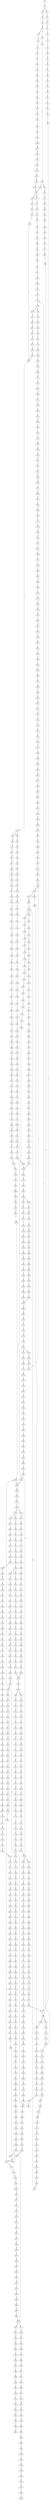 strict digraph  {
	S0 -> S1 [ label = C ];
	S1 -> S2 [ label = G ];
	S1 -> S3 [ label = T ];
	S2 -> S4 [ label = T ];
	S3 -> S5 [ label = T ];
	S4 -> S6 [ label = C ];
	S5 -> S7 [ label = C ];
	S6 -> S8 [ label = G ];
	S7 -> S9 [ label = G ];
	S8 -> S10 [ label = A ];
	S8 -> S11 [ label = T ];
	S9 -> S12 [ label = A ];
	S10 -> S13 [ label = A ];
	S11 -> S14 [ label = G ];
	S12 -> S15 [ label = A ];
	S13 -> S16 [ label = C ];
	S14 -> S17 [ label = C ];
	S15 -> S18 [ label = C ];
	S16 -> S19 [ label = C ];
	S16 -> S20 [ label = A ];
	S17 -> S21 [ label = A ];
	S18 -> S22 [ label = A ];
	S19 -> S23 [ label = T ];
	S20 -> S24 [ label = C ];
	S21 -> S25 [ label = T ];
	S22 -> S26 [ label = C ];
	S23 -> S27 [ label = T ];
	S23 -> S28 [ label = G ];
	S24 -> S29 [ label = C ];
	S25 -> S30 [ label = C ];
	S26 -> S31 [ label = G ];
	S27 -> S32 [ label = C ];
	S28 -> S33 [ label = T ];
	S29 -> S34 [ label = C ];
	S30 -> S35 [ label = C ];
	S31 -> S36 [ label = C ];
	S32 -> S37 [ label = G ];
	S33 -> S38 [ label = C ];
	S34 -> S39 [ label = G ];
	S35 -> S40 [ label = G ];
	S36 -> S41 [ label = G ];
	S37 -> S42 [ label = T ];
	S38 -> S43 [ label = G ];
	S39 -> S44 [ label = T ];
	S40 -> S45 [ label = C ];
	S41 -> S46 [ label = C ];
	S42 -> S47 [ label = A ];
	S43 -> S48 [ label = C ];
	S44 -> S49 [ label = A ];
	S45 -> S50 [ label = A ];
	S46 -> S51 [ label = A ];
	S47 -> S52 [ label = C ];
	S48 -> S53 [ label = G ];
	S49 -> S54 [ label = C ];
	S50 -> S55 [ label = C ];
	S51 -> S56 [ label = C ];
	S52 -> S57 [ label = T ];
	S53 -> S58 [ label = C ];
	S54 -> S59 [ label = G ];
	S55 -> S60 [ label = G ];
	S56 -> S61 [ label = G ];
	S57 -> S62 [ label = T ];
	S58 -> S63 [ label = G ];
	S58 -> S64 [ label = A ];
	S59 -> S65 [ label = T ];
	S60 -> S66 [ label = T ];
	S61 -> S67 [ label = T ];
	S62 -> S68 [ label = C ];
	S63 -> S69 [ label = A ];
	S64 -> S70 [ label = A ];
	S65 -> S71 [ label = C ];
	S66 -> S72 [ label = C ];
	S67 -> S73 [ label = C ];
	S68 -> S74 [ label = A ];
	S69 -> S75 [ label = G ];
	S70 -> S76 [ label = C ];
	S71 -> S77 [ label = C ];
	S72 -> S78 [ label = G ];
	S73 -> S79 [ label = C ];
	S74 -> S80 [ label = A ];
	S75 -> S81 [ label = C ];
	S76 -> S82 [ label = C ];
	S77 -> S83 [ label = A ];
	S78 -> S84 [ label = A ];
	S79 -> S85 [ label = A ];
	S80 -> S86 [ label = G ];
	S81 -> S87 [ label = A ];
	S82 -> S88 [ label = C ];
	S83 -> S89 [ label = G ];
	S84 -> S90 [ label = G ];
	S85 -> S91 [ label = G ];
	S86 -> S92 [ label = C ];
	S87 -> S93 [ label = G ];
	S88 -> S94 [ label = G ];
	S89 -> S95 [ label = C ];
	S90 -> S96 [ label = C ];
	S91 -> S95 [ label = C ];
	S92 -> S97 [ label = G ];
	S93 -> S98 [ label = T ];
	S94 -> S99 [ label = T ];
	S95 -> S100 [ label = T ];
	S95 -> S101 [ label = G ];
	S96 -> S102 [ label = G ];
	S97 -> S103 [ label = A ];
	S98 -> S104 [ label = G ];
	S99 -> S105 [ label = A ];
	S100 -> S106 [ label = T ];
	S101 -> S107 [ label = A ];
	S102 -> S108 [ label = A ];
	S103 -> S109 [ label = G ];
	S104 -> S110 [ label = C ];
	S105 -> S111 [ label = C ];
	S106 -> S112 [ label = C ];
	S107 -> S113 [ label = G ];
	S108 -> S114 [ label = G ];
	S109 -> S115 [ label = T ];
	S110 -> S116 [ label = A ];
	S111 -> S117 [ label = A ];
	S112 -> S118 [ label = A ];
	S113 -> S119 [ label = T ];
	S114 -> S120 [ label = T ];
	S115 -> S121 [ label = C ];
	S116 -> S122 [ label = A ];
	S117 -> S123 [ label = G ];
	S118 -> S124 [ label = C ];
	S119 -> S125 [ label = C ];
	S120 -> S126 [ label = C ];
	S121 -> S127 [ label = C ];
	S122 -> S128 [ label = C ];
	S123 -> S129 [ label = C ];
	S124 -> S130 [ label = G ];
	S125 -> S127 [ label = C ];
	S125 -> S131 [ label = T ];
	S126 -> S132 [ label = G ];
	S127 -> S133 [ label = C ];
	S128 -> S134 [ label = A ];
	S129 -> S135 [ label = A ];
	S130 -> S136 [ label = C ];
	S131 -> S137 [ label = C ];
	S132 -> S138 [ label = A ];
	S133 -> S139 [ label = T ];
	S133 -> S140 [ label = G ];
	S134 -> S141 [ label = G ];
	S135 -> S142 [ label = G ];
	S136 -> S143 [ label = C ];
	S137 -> S144 [ label = G ];
	S138 -> S145 [ label = A ];
	S139 -> S146 [ label = C ];
	S140 -> S147 [ label = C ];
	S141 -> S148 [ label = C ];
	S142 -> S149 [ label = G ];
	S143 -> S150 [ label = C ];
	S144 -> S151 [ label = T ];
	S145 -> S152 [ label = C ];
	S146 -> S153 [ label = C ];
	S147 -> S154 [ label = C ];
	S148 -> S155 [ label = T ];
	S149 -> S156 [ label = T ];
	S150 -> S157 [ label = T ];
	S151 -> S158 [ label = C ];
	S152 -> S159 [ label = C ];
	S153 -> S160 [ label = G ];
	S154 -> S161 [ label = T ];
	S155 -> S162 [ label = A ];
	S156 -> S163 [ label = G ];
	S157 -> S164 [ label = T ];
	S158 -> S165 [ label = T ];
	S159 -> S23 [ label = T ];
	S160 -> S166 [ label = G ];
	S161 -> S167 [ label = G ];
	S162 -> S168 [ label = C ];
	S163 -> S169 [ label = C ];
	S164 -> S170 [ label = C ];
	S165 -> S171 [ label = G ];
	S166 -> S172 [ label = T ];
	S167 -> S173 [ label = T ];
	S168 -> S174 [ label = G ];
	S169 -> S175 [ label = A ];
	S170 -> S176 [ label = A ];
	S171 -> S177 [ label = T ];
	S172 -> S178 [ label = C ];
	S173 -> S179 [ label = C ];
	S174 -> S180 [ label = A ];
	S175 -> S181 [ label = C ];
	S176 -> S182 [ label = T ];
	S177 -> S183 [ label = T ];
	S178 -> S184 [ label = T ];
	S179 -> S185 [ label = G ];
	S180 -> S186 [ label = G ];
	S181 -> S187 [ label = G ];
	S182 -> S188 [ label = C ];
	S183 -> S189 [ label = C ];
	S184 -> S190 [ label = G ];
	S185 -> S191 [ label = C ];
	S186 -> S192 [ label = A ];
	S187 -> S193 [ label = C ];
	S188 -> S194 [ label = C ];
	S189 -> S195 [ label = C ];
	S190 -> S196 [ label = G ];
	S191 -> S53 [ label = G ];
	S192 -> S197 [ label = A ];
	S193 -> S198 [ label = G ];
	S194 -> S199 [ label = A ];
	S195 -> S200 [ label = G ];
	S196 -> S201 [ label = A ];
	S197 -> S202 [ label = C ];
	S198 -> S203 [ label = G ];
	S199 -> S204 [ label = G ];
	S200 -> S205 [ label = T ];
	S201 -> S206 [ label = G ];
	S202 -> S207 [ label = T ];
	S203 -> S208 [ label = T ];
	S204 -> S209 [ label = A ];
	S205 -> S210 [ label = G ];
	S206 -> S211 [ label = G ];
	S207 -> S212 [ label = G ];
	S208 -> S213 [ label = G ];
	S209 -> S214 [ label = A ];
	S210 -> S215 [ label = G ];
	S211 -> S216 [ label = G ];
	S212 -> S217 [ label = G ];
	S213 -> S218 [ label = C ];
	S214 -> S219 [ label = C ];
	S215 -> S220 [ label = C ];
	S216 -> S221 [ label = T ];
	S217 -> S222 [ label = C ];
	S218 -> S223 [ label = C ];
	S219 -> S224 [ label = C ];
	S220 -> S225 [ label = C ];
	S221 -> S226 [ label = G ];
	S222 -> S227 [ label = G ];
	S223 -> S228 [ label = G ];
	S224 -> S229 [ label = A ];
	S224 -> S230 [ label = G ];
	S225 -> S231 [ label = C ];
	S226 -> S232 [ label = T ];
	S227 -> S233 [ label = C ];
	S228 -> S234 [ label = C ];
	S229 -> S235 [ label = G ];
	S229 -> S236 [ label = C ];
	S230 -> S237 [ label = G ];
	S231 -> S238 [ label = G ];
	S232 -> S239 [ label = T ];
	S233 -> S240 [ label = A ];
	S234 -> S241 [ label = A ];
	S235 -> S242 [ label = A ];
	S236 -> S243 [ label = C ];
	S237 -> S244 [ label = A ];
	S238 -> S245 [ label = T ];
	S239 -> S246 [ label = C ];
	S240 -> S247 [ label = G ];
	S241 -> S248 [ label = A ];
	S242 -> S249 [ label = C ];
	S243 -> S250 [ label = A ];
	S244 -> S251 [ label = C ];
	S245 -> S252 [ label = C ];
	S246 -> S253 [ label = C ];
	S247 -> S254 [ label = C ];
	S248 -> S255 [ label = C ];
	S249 -> S256 [ label = T ];
	S250 -> S257 [ label = C ];
	S251 -> S258 [ label = G ];
	S252 -> S259 [ label = C ];
	S253 -> S260 [ label = A ];
	S254 -> S261 [ label = G ];
	S255 -> S262 [ label = C ];
	S256 -> S263 [ label = C ];
	S257 -> S264 [ label = C ];
	S258 -> S265 [ label = C ];
	S259 -> S266 [ label = A ];
	S260 -> S267 [ label = G ];
	S261 -> S268 [ label = G ];
	S262 -> S269 [ label = A ];
	S263 -> S270 [ label = C ];
	S264 -> S271 [ label = C ];
	S265 -> S272 [ label = C ];
	S266 -> S273 [ label = G ];
	S267 -> S274 [ label = C ];
	S268 -> S275 [ label = G ];
	S269 -> S276 [ label = G ];
	S270 -> S277 [ label = C ];
	S271 -> S278 [ label = C ];
	S272 -> S279 [ label = C ];
	S273 -> S280 [ label = T ];
	S274 -> S281 [ label = A ];
	S275 -> S282 [ label = T ];
	S276 -> S283 [ label = T ];
	S277 -> S284 [ label = A ];
	S278 -> S285 [ label = T ];
	S279 -> S286 [ label = A ];
	S280 -> S287 [ label = A ];
	S281 -> S288 [ label = G ];
	S282 -> S289 [ label = G ];
	S283 -> S290 [ label = C ];
	S284 -> S291 [ label = T ];
	S285 -> S292 [ label = T ];
	S286 -> S293 [ label = T ];
	S287 -> S294 [ label = G ];
	S288 -> S295 [ label = A ];
	S289 -> S296 [ label = C ];
	S290 -> S297 [ label = G ];
	S291 -> S298 [ label = C ];
	S292 -> S299 [ label = C ];
	S293 -> S300 [ label = C ];
	S294 -> S301 [ label = G ];
	S294 -> S302 [ label = C ];
	S295 -> S303 [ label = T ];
	S296 -> S304 [ label = C ];
	S297 -> S305 [ label = C ];
	S298 -> S306 [ label = T ];
	S299 -> S307 [ label = C ];
	S299 -> S308 [ label = G ];
	S300 -> S309 [ label = G ];
	S301 -> S310 [ label = G ];
	S302 -> S311 [ label = T ];
	S303 -> S312 [ label = A ];
	S304 -> S313 [ label = G ];
	S305 -> S314 [ label = G ];
	S306 -> S315 [ label = G ];
	S307 -> S316 [ label = T ];
	S308 -> S317 [ label = A ];
	S309 -> S318 [ label = T ];
	S310 -> S319 [ label = T ];
	S311 -> S320 [ label = C ];
	S312 -> S321 [ label = A ];
	S313 -> S322 [ label = C ];
	S314 -> S323 [ label = C ];
	S315 -> S324 [ label = C ];
	S316 -> S325 [ label = G ];
	S317 -> S326 [ label = T ];
	S318 -> S327 [ label = C ];
	S319 -> S328 [ label = C ];
	S320 -> S329 [ label = C ];
	S321 -> S330 [ label = A ];
	S322 -> S331 [ label = C ];
	S323 -> S332 [ label = A ];
	S324 -> S333 [ label = C ];
	S325 -> S334 [ label = T ];
	S326 -> S335 [ label = C ];
	S327 -> S336 [ label = C ];
	S328 -> S337 [ label = A ];
	S329 -> S338 [ label = A ];
	S330 -> S339 [ label = A ];
	S331 -> S340 [ label = G ];
	S332 -> S341 [ label = G ];
	S333 -> S342 [ label = A ];
	S334 -> S343 [ label = C ];
	S335 -> S344 [ label = G ];
	S336 -> S345 [ label = T ];
	S337 -> S346 [ label = C ];
	S338 -> S347 [ label = C ];
	S339 -> S348 [ label = A ];
	S340 -> S349 [ label = G ];
	S341 -> S350 [ label = C ];
	S342 -> S351 [ label = G ];
	S343 -> S352 [ label = C ];
	S344 -> S353 [ label = T ];
	S345 -> S354 [ label = C ];
	S346 -> S355 [ label = T ];
	S347 -> S356 [ label = C ];
	S348 -> S357 [ label = C ];
	S349 -> S358 [ label = T ];
	S350 -> S359 [ label = C ];
	S351 -> S360 [ label = T ];
	S352 -> S361 [ label = T ];
	S353 -> S362 [ label = T ];
	S354 -> S363 [ label = T ];
	S355 -> S364 [ label = C ];
	S356 -> S365 [ label = G ];
	S357 -> S366 [ label = T ];
	S358 -> S367 [ label = G ];
	S359 -> S368 [ label = G ];
	S360 -> S369 [ label = C ];
	S361 -> S370 [ label = T ];
	S362 -> S371 [ label = T ];
	S363 -> S372 [ label = T ];
	S364 -> S373 [ label = G ];
	S365 -> S374 [ label = G ];
	S366 -> S375 [ label = T ];
	S367 -> S376 [ label = G ];
	S368 -> S377 [ label = G ];
	S369 -> S378 [ label = G ];
	S370 -> S379 [ label = G ];
	S371 -> S380 [ label = G ];
	S372 -> S381 [ label = C ];
	S373 -> S382 [ label = C ];
	S374 -> S383 [ label = A ];
	S375 -> S384 [ label = T ];
	S376 -> S385 [ label = T ];
	S377 -> S386 [ label = T ];
	S378 -> S387 [ label = T ];
	S379 -> S388 [ label = T ];
	S380 -> S389 [ label = T ];
	S381 -> S390 [ label = T ];
	S382 -> S391 [ label = T ];
	S383 -> S392 [ label = C ];
	S384 -> S393 [ label = G ];
	S385 -> S394 [ label = G ];
	S386 -> S395 [ label = G ];
	S387 -> S396 [ label = A ];
	S388 -> S397 [ label = A ];
	S389 -> S398 [ label = A ];
	S390 -> S399 [ label = C ];
	S391 -> S400 [ label = T ];
	S392 -> S401 [ label = G ];
	S393 -> S402 [ label = C ];
	S394 -> S403 [ label = G ];
	S395 -> S404 [ label = G ];
	S396 -> S405 [ label = A ];
	S397 -> S406 [ label = G ];
	S398 -> S407 [ label = G ];
	S399 -> S408 [ label = G ];
	S400 -> S409 [ label = C ];
	S401 -> S410 [ label = T ];
	S402 -> S411 [ label = C ];
	S403 -> S412 [ label = A ];
	S404 -> S413 [ label = A ];
	S405 -> S414 [ label = G ];
	S406 -> S415 [ label = G ];
	S407 -> S416 [ label = G ];
	S408 -> S417 [ label = G ];
	S409 -> S418 [ label = A ];
	S410 -> S419 [ label = C ];
	S411 -> S420 [ label = G ];
	S412 -> S421 [ label = A ];
	S413 -> S422 [ label = A ];
	S414 -> S423 [ label = A ];
	S415 -> S424 [ label = A ];
	S416 -> S425 [ label = A ];
	S417 -> S426 [ label = A ];
	S418 -> S427 [ label = T ];
	S419 -> S428 [ label = G ];
	S420 -> S429 [ label = T ];
	S421 -> S430 [ label = C ];
	S422 -> S431 [ label = G ];
	S423 -> S432 [ label = C ];
	S424 -> S433 [ label = G ];
	S425 -> S434 [ label = A ];
	S426 -> S435 [ label = G ];
	S427 -> S436 [ label = C ];
	S428 -> S437 [ label = T ];
	S429 -> S438 [ label = A ];
	S430 -> S439 [ label = C ];
	S431 -> S440 [ label = A ];
	S432 -> S441 [ label = G ];
	S433 -> S442 [ label = A ];
	S434 -> S443 [ label = A ];
	S435 -> S444 [ label = A ];
	S436 -> S445 [ label = C ];
	S437 -> S446 [ label = G ];
	S438 -> S447 [ label = G ];
	S439 -> S448 [ label = T ];
	S440 -> S449 [ label = A ];
	S441 -> S450 [ label = G ];
	S442 -> S451 [ label = G ];
	S443 -> S452 [ label = G ];
	S444 -> S453 [ label = G ];
	S445 -> S199 [ label = A ];
	S446 -> S454 [ label = A ];
	S447 -> S455 [ label = C ];
	S448 -> S456 [ label = C ];
	S449 -> S457 [ label = C ];
	S450 -> S458 [ label = C ];
	S451 -> S459 [ label = G ];
	S452 -> S460 [ label = G ];
	S453 -> S461 [ label = G ];
	S454 -> S462 [ label = C ];
	S455 -> S463 [ label = C ];
	S456 -> S464 [ label = G ];
	S457 -> S465 [ label = G ];
	S458 -> S466 [ label = T ];
	S459 -> S467 [ label = T ];
	S460 -> S468 [ label = T ];
	S461 -> S469 [ label = T ];
	S462 -> S470 [ label = C ];
	S463 -> S471 [ label = G ];
	S464 -> S472 [ label = G ];
	S465 -> S473 [ label = G ];
	S466 -> S474 [ label = C ];
	S467 -> S475 [ label = C ];
	S468 -> S476 [ label = C ];
	S469 -> S475 [ label = C ];
	S470 -> S477 [ label = G ];
	S471 -> S478 [ label = G ];
	S472 -> S479 [ label = C ];
	S473 -> S480 [ label = C ];
	S474 -> S481 [ label = T ];
	S475 -> S482 [ label = C ];
	S476 -> S483 [ label = C ];
	S477 -> S484 [ label = G ];
	S478 -> S485 [ label = T ];
	S479 -> S486 [ label = A ];
	S480 -> S487 [ label = A ];
	S481 -> S488 [ label = C ];
	S482 -> S489 [ label = C ];
	S483 -> S490 [ label = C ];
	S484 -> S491 [ label = T ];
	S485 -> S492 [ label = G ];
	S486 -> S493 [ label = C ];
	S487 -> S494 [ label = C ];
	S488 -> S495 [ label = G ];
	S489 -> S496 [ label = A ];
	S489 -> S497 [ label = G ];
	S490 -> S498 [ label = G ];
	S491 -> S499 [ label = C ];
	S492 -> S500 [ label = A ];
	S493 -> S501 [ label = G ];
	S494 -> S502 [ label = C ];
	S494 -> S503 [ label = T ];
	S495 -> S504 [ label = A ];
	S496 -> S505 [ label = G ];
	S497 -> S506 [ label = G ];
	S498 -> S507 [ label = A ];
	S499 -> S508 [ label = G ];
	S500 -> S509 [ label = C ];
	S501 -> S510 [ label = C ];
	S502 -> S511 [ label = G ];
	S503 -> S512 [ label = G ];
	S504 -> S513 [ label = A ];
	S505 -> S514 [ label = A ];
	S506 -> S515 [ label = A ];
	S507 -> S516 [ label = A ];
	S508 -> S517 [ label = C ];
	S509 -> S518 [ label = G ];
	S510 -> S519 [ label = G ];
	S511 -> S520 [ label = G ];
	S512 -> S521 [ label = G ];
	S513 -> S522 [ label = G ];
	S514 -> S523 [ label = G ];
	S515 -> S524 [ label = G ];
	S516 -> S525 [ label = G ];
	S517 -> S526 [ label = G ];
	S518 -> S527 [ label = T ];
	S519 -> S528 [ label = C ];
	S520 -> S529 [ label = G ];
	S521 -> S530 [ label = G ];
	S522 -> S531 [ label = T ];
	S523 -> S532 [ label = C ];
	S524 -> S533 [ label = G ];
	S525 -> S534 [ label = T ];
	S526 -> S535 [ label = T ];
	S527 -> S536 [ label = G ];
	S528 -> S537 [ label = G ];
	S529 -> S538 [ label = A ];
	S530 -> S539 [ label = A ];
	S531 -> S540 [ label = C ];
	S532 -> S541 [ label = C ];
	S533 -> S542 [ label = C ];
	S534 -> S543 [ label = C ];
	S535 -> S544 [ label = A ];
	S536 -> S545 [ label = G ];
	S537 -> S546 [ label = C ];
	S537 -> S547 [ label = G ];
	S538 -> S548 [ label = A ];
	S539 -> S549 [ label = A ];
	S540 -> S550 [ label = G ];
	S541 -> S551 [ label = A ];
	S542 -> S552 [ label = G ];
	S543 -> S553 [ label = G ];
	S544 -> S554 [ label = G ];
	S545 -> S555 [ label = G ];
	S546 -> S556 [ label = G ];
	S547 -> S557 [ label = C ];
	S548 -> S558 [ label = T ];
	S549 -> S559 [ label = C ];
	S550 -> S560 [ label = C ];
	S551 -> S561 [ label = C ];
	S552 -> S562 [ label = T ];
	S553 -> S563 [ label = A ];
	S554 -> S564 [ label = C ];
	S555 -> S565 [ label = T ];
	S556 -> S566 [ label = T ];
	S557 -> S567 [ label = T ];
	S558 -> S568 [ label = T ];
	S559 -> S569 [ label = T ];
	S560 -> S570 [ label = G ];
	S561 -> S571 [ label = G ];
	S562 -> S572 [ label = G ];
	S563 -> S573 [ label = G ];
	S564 -> S574 [ label = C ];
	S565 -> S575 [ label = A ];
	S566 -> S576 [ label = C ];
	S567 -> S577 [ label = G ];
	S568 -> S578 [ label = G ];
	S569 -> S579 [ label = G ];
	S570 -> S580 [ label = G ];
	S571 -> S581 [ label = G ];
	S572 -> S582 [ label = G ];
	S573 -> S583 [ label = G ];
	S574 -> S584 [ label = G ];
	S575 -> S585 [ label = C ];
	S576 -> S586 [ label = G ];
	S577 -> S587 [ label = G ];
	S578 -> S588 [ label = A ];
	S579 -> S589 [ label = G ];
	S580 -> S590 [ label = C ];
	S581 -> S591 [ label = T ];
	S582 -> S592 [ label = T ];
	S583 -> S593 [ label = T ];
	S584 -> S594 [ label = C ];
	S585 -> S595 [ label = T ];
	S586 -> S596 [ label = A ];
	S587 -> S597 [ label = A ];
	S588 -> S598 [ label = A ];
	S589 -> S599 [ label = A ];
	S590 -> S600 [ label = T ];
	S591 -> S601 [ label = T ];
	S592 -> S602 [ label = A ];
	S593 -> S603 [ label = A ];
	S594 -> S604 [ label = T ];
	S595 -> S605 [ label = A ];
	S596 -> S606 [ label = C ];
	S597 -> S607 [ label = A ];
	S598 -> S608 [ label = C ];
	S599 -> S609 [ label = C ];
	S600 -> S610 [ label = A ];
	S601 -> S611 [ label = A ];
	S602 -> S612 [ label = T ];
	S603 -> S613 [ label = T ];
	S604 -> S614 [ label = G ];
	S605 -> S615 [ label = T ];
	S606 -> S616 [ label = G ];
	S607 -> S617 [ label = T ];
	S608 -> S618 [ label = C ];
	S609 -> S619 [ label = C ];
	S610 -> S620 [ label = T ];
	S611 -> S621 [ label = C ];
	S612 -> S622 [ label = G ];
	S613 -> S623 [ label = A ];
	S614 -> S624 [ label = G ];
	S615 -> S625 [ label = T ];
	S616 -> S626 [ label = C ];
	S617 -> S627 [ label = G ];
	S618 -> S628 [ label = C ];
	S619 -> S629 [ label = C ];
	S620 -> S630 [ label = A ];
	S621 -> S631 [ label = T ];
	S622 -> S632 [ label = A ];
	S623 -> S633 [ label = A ];
	S624 -> S634 [ label = A ];
	S625 -> S635 [ label = G ];
	S626 -> S636 [ label = G ];
	S627 -> S637 [ label = G ];
	S628 -> S638 [ label = G ];
	S629 -> S639 [ label = G ];
	S630 -> S640 [ label = G ];
	S631 -> S641 [ label = G ];
	S632 -> S642 [ label = G ];
	S633 -> S643 [ label = G ];
	S634 -> S644 [ label = A ];
	S635 -> S645 [ label = G ];
	S636 -> S646 [ label = C ];
	S637 -> S647 [ label = G ];
	S638 -> S648 [ label = T ];
	S639 -> S649 [ label = T ];
	S640 -> S650 [ label = T ];
	S641 -> S651 [ label = C ];
	S642 -> S652 [ label = C ];
	S643 -> S653 [ label = T ];
	S644 -> S654 [ label = G ];
	S645 -> S655 [ label = A ];
	S646 -> S656 [ label = C ];
	S647 -> S657 [ label = G ];
	S648 -> S658 [ label = C ];
	S649 -> S659 [ label = C ];
	S650 -> S660 [ label = A ];
	S651 -> S661 [ label = A ];
	S652 -> S662 [ label = G ];
	S653 -> S663 [ label = C ];
	S654 -> S664 [ label = A ];
	S655 -> S665 [ label = A ];
	S656 -> S666 [ label = T ];
	S657 -> S667 [ label = T ];
	S658 -> S668 [ label = T ];
	S659 -> S669 [ label = T ];
	S660 -> S670 [ label = G ];
	S661 -> S671 [ label = G ];
	S662 -> S672 [ label = G ];
	S663 -> S673 [ label = G ];
	S664 -> S674 [ label = A ];
	S665 -> S675 [ label = C ];
	S666 -> S676 [ label = C ];
	S667 -> S677 [ label = C ];
	S668 -> S678 [ label = C ];
	S669 -> S678 [ label = C ];
	S670 -> S679 [ label = C ];
	S671 -> S680 [ label = A ];
	S672 -> S681 [ label = T ];
	S673 -> S682 [ label = T ];
	S674 -> S457 [ label = C ];
	S675 -> S683 [ label = G ];
	S676 -> S684 [ label = G ];
	S677 -> S685 [ label = C ];
	S678 -> S686 [ label = G ];
	S679 -> S687 [ label = C ];
	S680 -> S688 [ label = C ];
	S681 -> S689 [ label = C ];
	S682 -> S690 [ label = G ];
	S683 -> S691 [ label = G ];
	S684 -> S692 [ label = G ];
	S685 -> S693 [ label = G ];
	S686 -> S694 [ label = G ];
	S687 -> S695 [ label = G ];
	S688 -> S696 [ label = G ];
	S689 -> S697 [ label = G ];
	S690 -> S698 [ label = G ];
	S691 -> S699 [ label = T ];
	S692 -> S700 [ label = G ];
	S693 -> S701 [ label = C ];
	S694 -> S702 [ label = C ];
	S695 -> S703 [ label = A ];
	S696 -> S704 [ label = G ];
	S697 -> S705 [ label = C ];
	S698 -> S706 [ label = T ];
	S699 -> S707 [ label = A ];
	S700 -> S708 [ label = C ];
	S701 -> S709 [ label = C ];
	S702 -> S710 [ label = A ];
	S703 -> S711 [ label = A ];
	S704 -> S712 [ label = A ];
	S705 -> S713 [ label = A ];
	S706 -> S714 [ label = A ];
	S707 -> S715 [ label = C ];
	S708 -> S716 [ label = T ];
	S709 -> S717 [ label = G ];
	S710 -> S718 [ label = C ];
	S711 -> S719 [ label = A ];
	S712 -> S720 [ label = C ];
	S713 -> S721 [ label = C ];
	S714 -> S722 [ label = C ];
	S715 -> S723 [ label = G ];
	S716 -> S724 [ label = C ];
	S717 -> S725 [ label = G ];
	S718 -> S726 [ label = C ];
	S719 -> S727 [ label = C ];
	S720 -> S728 [ label = A ];
	S721 -> S729 [ label = G ];
	S722 -> S730 [ label = C ];
	S723 -> S731 [ label = A ];
	S724 -> S732 [ label = A ];
	S725 -> S733 [ label = A ];
	S726 -> S734 [ label = G ];
	S727 -> S735 [ label = C ];
	S728 -> S736 [ label = C ];
	S729 -> S737 [ label = C ];
	S730 -> S738 [ label = G ];
	S731 -> S739 [ label = A ];
	S732 -> S740 [ label = C ];
	S733 -> S741 [ label = A ];
	S734 -> S742 [ label = A ];
	S735 -> S743 [ label = C ];
	S736 -> S744 [ label = A ];
	S737 -> S745 [ label = G ];
	S738 -> S746 [ label = G ];
	S739 -> S747 [ label = G ];
	S740 -> S748 [ label = G ];
	S741 -> S749 [ label = C ];
	S742 -> S750 [ label = G ];
	S742 -> S751 [ label = A ];
	S743 -> S752 [ label = C ];
	S744 -> S753 [ label = C ];
	S745 -> S754 [ label = C ];
	S746 -> S755 [ label = T ];
	S747 -> S756 [ label = A ];
	S748 -> S757 [ label = T ];
	S749 -> S758 [ label = T ];
	S750 -> S759 [ label = T ];
	S751 -> S760 [ label = T ];
	S752 -> S761 [ label = G ];
	S753 -> S762 [ label = C ];
	S754 -> S537 [ label = G ];
	S755 -> S763 [ label = G ];
	S756 -> S764 [ label = A ];
	S757 -> S765 [ label = C ];
	S758 -> S766 [ label = G ];
	S759 -> S767 [ label = C ];
	S760 -> S768 [ label = G ];
	S761 -> S769 [ label = A ];
	S762 -> S770 [ label = T ];
	S763 -> S771 [ label = G ];
	S764 -> S772 [ label = G ];
	S765 -> S773 [ label = C ];
	S766 -> S774 [ label = C ];
	S767 -> S775 [ label = C ];
	S768 -> S776 [ label = T ];
	S769 -> S777 [ label = C ];
	S770 -> S778 [ label = C ];
	S771 -> S779 [ label = T ];
	S772 -> S780 [ label = T ];
	S773 -> S781 [ label = A ];
	S774 -> S782 [ label = A ];
	S775 -> S783 [ label = A ];
	S776 -> S784 [ label = A ];
	S777 -> S785 [ label = T ];
	S778 -> S786 [ label = T ];
	S779 -> S787 [ label = T ];
	S780 -> S788 [ label = G ];
	S781 -> S91 [ label = G ];
	S782 -> S789 [ label = A ];
	S783 -> S790 [ label = G ];
	S784 -> S791 [ label = G ];
	S785 -> S792 [ label = A ];
	S786 -> S793 [ label = A ];
	S787 -> S794 [ label = A ];
	S788 -> S795 [ label = T ];
	S789 -> S796 [ label = C ];
	S790 -> S797 [ label = T ];
	S790 -> S798 [ label = C ];
	S791 -> S799 [ label = T ];
	S792 -> S800 [ label = G ];
	S793 -> S801 [ label = G ];
	S794 -> S802 [ label = G ];
	S795 -> S803 [ label = C ];
	S796 -> S804 [ label = C ];
	S797 -> S805 [ label = A ];
	S798 -> S806 [ label = T ];
	S799 -> S807 [ label = T ];
	S800 -> S808 [ label = A ];
	S801 -> S809 [ label = A ];
	S802 -> S810 [ label = A ];
	S803 -> S811 [ label = C ];
	S804 -> S812 [ label = A ];
	S805 -> S294 [ label = G ];
	S806 -> S106 [ label = T ];
	S807 -> S813 [ label = T ];
	S808 -> S814 [ label = A ];
	S809 -> S815 [ label = A ];
	S810 -> S816 [ label = A ];
	S811 -> S817 [ label = T ];
	S812 -> S818 [ label = G ];
	S813 -> S819 [ label = C ];
	S814 -> S820 [ label = T ];
	S815 -> S821 [ label = C ];
	S816 -> S822 [ label = G ];
	S817 -> S823 [ label = G ];
	S818 -> S824 [ label = A ];
	S819 -> S825 [ label = A ];
	S820 -> S826 [ label = C ];
	S821 -> S827 [ label = G ];
	S822 -> S828 [ label = G ];
	S823 -> S829 [ label = G ];
	S824 -> S830 [ label = A ];
	S825 -> S831 [ label = C ];
	S826 -> S832 [ label = G ];
	S827 -> S833 [ label = A ];
	S828 -> S834 [ label = G ];
	S829 -> S835 [ label = C ];
	S830 -> S836 [ label = C ];
	S831 -> S837 [ label = T ];
	S832 -> S838 [ label = G ];
	S833 -> S839 [ label = G ];
	S834 -> S840 [ label = G ];
	S835 -> S841 [ label = C ];
	S836 -> S842 [ label = A ];
	S837 -> S843 [ label = C ];
	S838 -> S844 [ label = G ];
	S839 -> S845 [ label = G ];
	S840 -> S846 [ label = G ];
	S841 -> S847 [ label = T ];
	S842 -> S848 [ label = G ];
	S843 -> S849 [ label = C ];
	S844 -> S850 [ label = T ];
	S845 -> S851 [ label = T ];
	S846 -> S852 [ label = T ];
	S847 -> S853 [ label = G ];
	S848 -> S854 [ label = C ];
	S849 -> S855 [ label = T ];
	S850 -> S856 [ label = A ];
	S851 -> S857 [ label = G ];
	S852 -> S858 [ label = C ];
	S853 -> S859 [ label = G ];
	S854 -> S860 [ label = C ];
	S855 -> S861 [ label = T ];
	S856 -> S862 [ label = T ];
	S857 -> S863 [ label = T ];
	S858 -> S864 [ label = C ];
	S859 -> S865 [ label = G ];
	S860 -> S866 [ label = G ];
	S861 -> S867 [ label = T ];
	S862 -> S868 [ label = C ];
	S863 -> S869 [ label = C ];
	S864 -> S870 [ label = G ];
	S865 -> S871 [ label = T ];
	S866 -> S872 [ label = T ];
	S867 -> S873 [ label = C ];
	S868 -> S874 [ label = C ];
	S869 -> S875 [ label = C ];
	S870 -> S876 [ label = T ];
	S871 -> S877 [ label = C ];
	S872 -> S878 [ label = C ];
	S873 -> S879 [ label = A ];
	S874 -> S880 [ label = C ];
	S875 -> S881 [ label = C ];
	S876 -> S882 [ label = C ];
	S877 -> S883 [ label = C ];
	S878 -> S884 [ label = C ];
	S879 -> S885 [ label = T ];
	S880 -> S886 [ label = G ];
	S881 -> S887 [ label = T ];
	S882 -> S888 [ label = G ];
	S883 -> S889 [ label = C ];
	S884 -> S890 [ label = T ];
	S885 -> S891 [ label = C ];
	S886 -> S892 [ label = A ];
	S887 -> S893 [ label = G ];
	S888 -> S894 [ label = G ];
	S889 -> S895 [ label = G ];
	S890 -> S896 [ label = C ];
	S891 -> S897 [ label = C ];
	S892 -> S898 [ label = A ];
	S893 -> S899 [ label = T ];
	S894 -> S900 [ label = A ];
	S895 -> S901 [ label = A ];
	S896 -> S902 [ label = T ];
	S897 -> S903 [ label = A ];
	S898 -> S904 [ label = A ];
	S899 -> S905 [ label = C ];
	S900 -> S906 [ label = A ];
	S901 -> S907 [ label = G ];
	S902 -> S908 [ label = G ];
	S903 -> S204 [ label = G ];
	S904 -> S909 [ label = G ];
	S905 -> S910 [ label = C ];
	S906 -> S911 [ label = C ];
	S907 -> S912 [ label = T ];
	S908 -> S913 [ label = T ];
	S909 -> S914 [ label = T ];
	S910 -> S915 [ label = T ];
	S911 -> S916 [ label = A ];
	S911 -> S917 [ label = T ];
	S912 -> S918 [ label = C ];
	S913 -> S919 [ label = C ];
	S914 -> S920 [ label = G ];
	S915 -> S921 [ label = A ];
	S916 -> S922 [ label = G ];
	S917 -> S923 [ label = A ];
	S918 -> S924 [ label = C ];
	S919 -> S925 [ label = G ];
	S920 -> S926 [ label = T ];
	S921 -> S927 [ label = C ];
	S922 -> S928 [ label = G ];
	S923 -> S929 [ label = C ];
	S924 -> S783 [ label = A ];
	S925 -> S930 [ label = T ];
	S926 -> S931 [ label = C ];
	S927 -> S932 [ label = T ];
	S928 -> S933 [ label = A ];
	S929 -> S934 [ label = A ];
	S930 -> S935 [ label = G ];
	S931 -> S936 [ label = G ];
	S932 -> S937 [ label = A ];
	S933 -> S938 [ label = A ];
	S934 -> S939 [ label = A ];
	S935 -> S940 [ label = G ];
	S936 -> S941 [ label = T ];
	S937 -> S942 [ label = C ];
	S938 -> S943 [ label = T ];
	S939 -> S944 [ label = C ];
	S940 -> S945 [ label = T ];
	S941 -> S946 [ label = C ];
	S942 -> S947 [ label = C ];
	S943 -> S948 [ label = A ];
	S944 -> S949 [ label = G ];
	S945 -> S714 [ label = A ];
	S946 -> S950 [ label = G ];
	S947 -> S951 [ label = A ];
	S948 -> S952 [ label = G ];
	S949 -> S953 [ label = A ];
	S950 -> S954 [ label = G ];
	S951 -> S955 [ label = G ];
	S952 -> S956 [ label = T ];
	S953 -> S957 [ label = A ];
	S954 -> S958 [ label = A ];
	S955 -> S959 [ label = G ];
	S956 -> S960 [ label = C ];
	S957 -> S961 [ label = A ];
	S958 -> S962 [ label = A ];
	S959 -> S963 [ label = A ];
	S960 -> S964 [ label = T ];
	S961 -> S965 [ label = A ];
	S962 -> S911 [ label = C ];
	S963 -> S966 [ label = G ];
	S964 -> S967 [ label = C ];
	S965 -> S968 [ label = C ];
	S966 -> S969 [ label = A ];
	S967 -> S970 [ label = T ];
	S968 -> S971 [ label = A ];
	S969 -> S972 [ label = G ];
	S970 -> S973 [ label = C ];
	S971 -> S974 [ label = G ];
	S972 -> S975 [ label = T ];
	S973 -> S976 [ label = T ];
	S974 -> S977 [ label = A ];
	S975 -> S978 [ label = C ];
	S976 -> S979 [ label = G ];
	S977 -> S980 [ label = A ];
	S978 -> S981 [ label = A ];
	S979 -> S982 [ label = A ];
	S980 -> S983 [ label = G ];
	S981 -> S984 [ label = G ];
	S982 -> S985 [ label = G ];
	S983 -> S986 [ label = G ];
	S984 -> S987 [ label = G ];
	S985 -> S988 [ label = T ];
	S986 -> S989 [ label = G ];
	S987 -> S990 [ label = A ];
	S988 -> S991 [ label = A ];
	S989 -> S992 [ label = G ];
	S990 -> S993 [ label = C ];
	S992 -> S994 [ label = T ];
	S993 -> S995 [ label = C ];
	S994 -> S996 [ label = C ];
	S995 -> S997 [ label = A ];
	S996 -> S998 [ label = T ];
	S997 -> S999 [ label = G ];
	S998 -> S1000 [ label = C ];
	S999 -> S1001 [ label = T ];
	S1000 -> S1002 [ label = T ];
	S1001 -> S1003 [ label = C ];
	S1002 -> S1004 [ label = C ];
	S1003 -> S1005 [ label = T ];
	S1004 -> S1006 [ label = G ];
	S1005 -> S1007 [ label = C ];
	S1006 -> S1008 [ label = T ];
	S1007 -> S1009 [ label = T ];
	S1008 -> S1010 [ label = G ];
	S1009 -> S1011 [ label = G ];
	S1010 -> S1012 [ label = G ];
	S1011 -> S1013 [ label = T ];
	S1012 -> S1014 [ label = T ];
	S1013 -> S1015 [ label = A ];
	S1014 -> S1016 [ label = A ];
}
